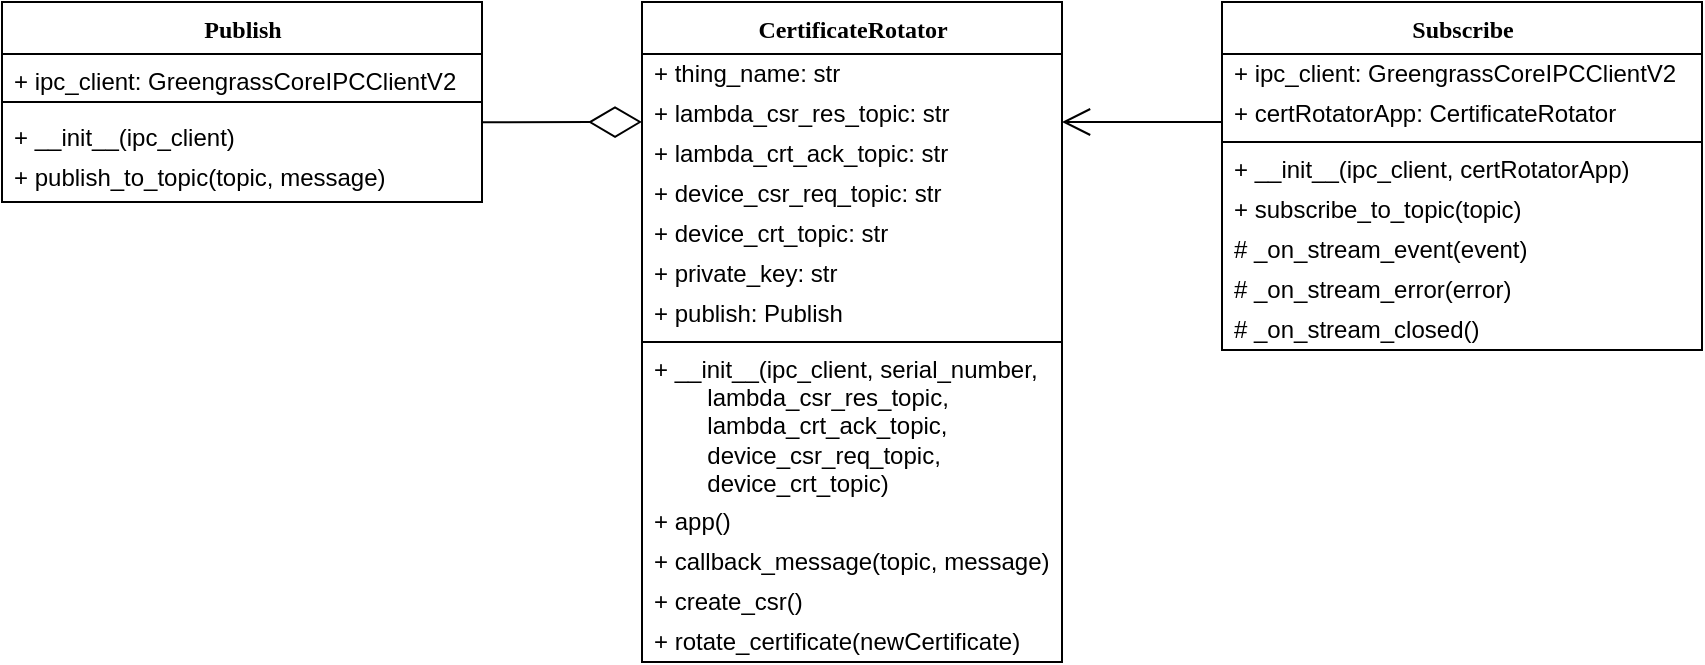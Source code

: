<mxfile version="22.0.2" type="device">
  <diagram name="Page-1" id="9f46799a-70d6-7492-0946-bef42562c5a5">
    <mxGraphModel dx="600" dy="355" grid="1" gridSize="10" guides="1" tooltips="1" connect="1" arrows="1" fold="1" page="1" pageScale="1" pageWidth="1100" pageHeight="850" background="none" math="0" shadow="0">
      <root>
        <mxCell id="0" />
        <mxCell id="1" parent="0" />
        <mxCell id="78961159f06e98e8-17" value="Publish" style="swimlane;html=1;fontStyle=1;align=center;verticalAlign=top;childLayout=stackLayout;horizontal=1;startSize=26;horizontalStack=0;resizeParent=1;resizeLast=0;collapsible=1;marginBottom=0;swimlaneFillColor=#ffffff;rounded=0;shadow=0;comic=0;labelBackgroundColor=none;strokeWidth=1;fillColor=none;fontFamily=Verdana;fontSize=12" parent="1" vertex="1">
          <mxGeometry x="120" y="80" width="240" height="100" as="geometry" />
        </mxCell>
        <mxCell id="78961159f06e98e8-21" value="+&amp;nbsp;ipc_client&lt;span style=&quot;background-color: initial;&quot;&gt;:&amp;nbsp;&lt;/span&gt;GreengrassCoreIPCClientV2" style="text;html=1;strokeColor=none;fillColor=none;align=left;verticalAlign=top;spacingLeft=4;spacingRight=4;whiteSpace=wrap;overflow=hidden;rotatable=0;points=[[0,0.5],[1,0.5]];portConstraint=eastwest;" parent="78961159f06e98e8-17" vertex="1">
          <mxGeometry y="26" width="240" height="20" as="geometry" />
        </mxCell>
        <mxCell id="78961159f06e98e8-19" value="" style="line;html=1;strokeWidth=1;fillColor=none;align=left;verticalAlign=middle;spacingTop=-1;spacingLeft=3;spacingRight=3;rotatable=0;labelPosition=right;points=[];portConstraint=eastwest;" parent="78961159f06e98e8-17" vertex="1">
          <mxGeometry y="46" width="240" height="8" as="geometry" />
        </mxCell>
        <mxCell id="78961159f06e98e8-20" value="+&amp;nbsp;__init__(ipc_client&lt;span style=&quot;background-color: initial;&quot;&gt;)&lt;/span&gt;" style="text;html=1;strokeColor=none;fillColor=none;align=left;verticalAlign=top;spacingLeft=4;spacingRight=4;whiteSpace=wrap;overflow=hidden;rotatable=0;points=[[0,0.5],[1,0.5]];portConstraint=eastwest;" parent="78961159f06e98e8-17" vertex="1">
          <mxGeometry y="54" width="240" height="20" as="geometry" />
        </mxCell>
        <mxCell id="78961159f06e98e8-27" value="+&amp;nbsp;publish_to_topic&lt;span style=&quot;background-color: initial;&quot;&gt;(topic, message)&lt;/span&gt;" style="text;html=1;strokeColor=none;fillColor=none;align=left;verticalAlign=top;spacingLeft=4;spacingRight=4;whiteSpace=wrap;overflow=hidden;rotatable=0;points=[[0,0.5],[1,0.5]];portConstraint=eastwest;" parent="78961159f06e98e8-17" vertex="1">
          <mxGeometry y="74" width="240" height="20" as="geometry" />
        </mxCell>
        <mxCell id="78961159f06e98e8-30" value="CertificateRotator" style="swimlane;html=1;fontStyle=1;align=center;verticalAlign=top;childLayout=stackLayout;horizontal=1;startSize=26;horizontalStack=0;resizeParent=1;resizeLast=0;collapsible=1;marginBottom=0;swimlaneFillColor=#ffffff;rounded=0;shadow=0;comic=0;labelBackgroundColor=none;strokeWidth=1;fillColor=none;fontFamily=Verdana;fontSize=12" parent="1" vertex="1">
          <mxGeometry x="440" y="80" width="210" height="330" as="geometry" />
        </mxCell>
        <mxCell id="78961159f06e98e8-31" value="+&amp;nbsp;thing_name&lt;span style=&quot;background-color: initial;&quot;&gt;: str&lt;/span&gt;" style="text;html=1;strokeColor=none;fillColor=none;align=left;verticalAlign=middle;spacingLeft=4;spacingRight=4;whiteSpace=wrap;overflow=hidden;rotatable=0;points=[[0,0.5],[1,0.5]];portConstraint=eastwest;" parent="78961159f06e98e8-30" vertex="1">
          <mxGeometry y="26" width="210" height="20" as="geometry" />
        </mxCell>
        <mxCell id="78961159f06e98e8-32" value="+&amp;nbsp;lambda_csr_res_topic&lt;span style=&quot;background-color: initial;&quot;&gt;: str&lt;/span&gt;" style="text;html=1;strokeColor=none;fillColor=none;align=left;verticalAlign=middle;spacingLeft=4;spacingRight=4;whiteSpace=wrap;overflow=hidden;rotatable=0;points=[[0,0.5],[1,0.5]];portConstraint=eastwest;" parent="78961159f06e98e8-30" vertex="1">
          <mxGeometry y="46" width="210" height="20" as="geometry" />
        </mxCell>
        <mxCell id="78961159f06e98e8-33" value="+&amp;nbsp;lambda_crt_ack_topic&lt;span style=&quot;background-color: initial;&quot;&gt;: str&lt;/span&gt;" style="text;html=1;strokeColor=none;fillColor=none;align=left;verticalAlign=middle;spacingLeft=4;spacingRight=4;whiteSpace=wrap;overflow=hidden;rotatable=0;points=[[0,0.5],[1,0.5]];portConstraint=eastwest;" parent="78961159f06e98e8-30" vertex="1">
          <mxGeometry y="66" width="210" height="20" as="geometry" />
        </mxCell>
        <mxCell id="78961159f06e98e8-34" value="+&amp;nbsp;device_csr_req_topic&lt;span style=&quot;background-color: initial;&quot;&gt;: str&lt;/span&gt;" style="text;html=1;strokeColor=none;fillColor=none;align=left;verticalAlign=middle;spacingLeft=4;spacingRight=4;whiteSpace=wrap;overflow=hidden;rotatable=0;points=[[0,0.5],[1,0.5]];portConstraint=eastwest;" parent="78961159f06e98e8-30" vertex="1">
          <mxGeometry y="86" width="210" height="20" as="geometry" />
        </mxCell>
        <mxCell id="78961159f06e98e8-36" value="+&amp;nbsp;device_crt_topic&lt;span style=&quot;background-color: initial;&quot;&gt;: str&lt;/span&gt;" style="text;html=1;strokeColor=none;fillColor=none;align=left;verticalAlign=middle;spacingLeft=4;spacingRight=4;whiteSpace=wrap;overflow=hidden;rotatable=0;points=[[0,0.5],[1,0.5]];portConstraint=eastwest;" parent="78961159f06e98e8-30" vertex="1">
          <mxGeometry y="106" width="210" height="20" as="geometry" />
        </mxCell>
        <mxCell id="78961159f06e98e8-37" value="+&amp;nbsp;private_key&lt;span style=&quot;background-color: initial;&quot;&gt;: str&lt;/span&gt;" style="text;html=1;strokeColor=none;fillColor=none;align=left;verticalAlign=middle;spacingLeft=4;spacingRight=4;whiteSpace=wrap;overflow=hidden;rotatable=0;points=[[0,0.5],[1,0.5]];portConstraint=eastwest;" parent="78961159f06e98e8-30" vertex="1">
          <mxGeometry y="126" width="210" height="20" as="geometry" />
        </mxCell>
        <mxCell id="3I6yvNUeAAabbQL9PENc-1" value="+&amp;nbsp;publish&lt;span style=&quot;background-color: initial;&quot;&gt;:&amp;nbsp;&lt;/span&gt;Publish" style="text;html=1;strokeColor=none;fillColor=none;align=left;verticalAlign=middle;spacingLeft=4;spacingRight=4;whiteSpace=wrap;overflow=hidden;rotatable=0;points=[[0,0.5],[1,0.5]];portConstraint=eastwest;" parent="78961159f06e98e8-30" vertex="1">
          <mxGeometry y="146" width="210" height="20" as="geometry" />
        </mxCell>
        <mxCell id="3I6yvNUeAAabbQL9PENc-2" value="" style="line;html=1;strokeWidth=1;fillColor=none;align=left;verticalAlign=middle;spacingTop=-1;spacingLeft=3;spacingRight=3;rotatable=0;labelPosition=right;points=[];portConstraint=eastwest;" parent="78961159f06e98e8-30" vertex="1">
          <mxGeometry y="166" width="210" height="8" as="geometry" />
        </mxCell>
        <mxCell id="78961159f06e98e8-52" value="+&amp;nbsp;__init__(ipc_client, serial_number,&lt;br&gt;&lt;span style=&quot;white-space: pre;&quot;&gt;&#x9;&lt;/span&gt;lambda_csr_res_topic,&lt;br&gt;&lt;span style=&quot;white-space: pre;&quot;&gt;&#x9;&lt;/span&gt;lambda_crt_ack_topic,&lt;br&gt;&lt;span style=&quot;white-space: pre;&quot;&gt;&#x9;&lt;/span&gt;device_csr_req_topic,&lt;br&gt;&lt;span style=&quot;background-color: initial;&quot;&gt;&lt;span style=&quot;white-space: pre;&quot;&gt;&#x9;&lt;/span&gt;device_crt_topic&lt;/span&gt;&lt;span style=&quot;background-color: initial;&quot;&gt;)&lt;/span&gt;" style="text;html=1;strokeColor=none;fillColor=none;align=left;verticalAlign=middle;spacingLeft=4;spacingRight=4;whiteSpace=wrap;overflow=hidden;rotatable=0;points=[[0,0.5],[1,0.5]];portConstraint=eastwest;" parent="78961159f06e98e8-30" vertex="1">
          <mxGeometry y="174" width="210" height="76" as="geometry" />
        </mxCell>
        <mxCell id="3I6yvNUeAAabbQL9PENc-3" value="+&amp;nbsp;app&lt;span style=&quot;background-color: initial;&quot;&gt;()&lt;/span&gt;" style="text;html=1;strokeColor=none;fillColor=none;align=left;verticalAlign=middle;spacingLeft=4;spacingRight=4;whiteSpace=wrap;overflow=hidden;rotatable=0;points=[[0,0.5],[1,0.5]];portConstraint=eastwest;" parent="78961159f06e98e8-30" vertex="1">
          <mxGeometry y="250" width="210" height="20" as="geometry" />
        </mxCell>
        <mxCell id="3I6yvNUeAAabbQL9PENc-4" value="+&amp;nbsp;callback_message(topic, message&lt;span style=&quot;background-color: initial;&quot;&gt;)&lt;/span&gt;" style="text;html=1;strokeColor=none;fillColor=none;align=left;verticalAlign=middle;spacingLeft=4;spacingRight=4;whiteSpace=wrap;overflow=hidden;rotatable=0;points=[[0,0.5],[1,0.5]];portConstraint=eastwest;" parent="78961159f06e98e8-30" vertex="1">
          <mxGeometry y="270" width="210" height="20" as="geometry" />
        </mxCell>
        <mxCell id="3I6yvNUeAAabbQL9PENc-5" value="+&amp;nbsp;create_csr&lt;span style=&quot;background-color: initial;&quot;&gt;()&lt;/span&gt;" style="text;html=1;strokeColor=none;fillColor=none;align=left;verticalAlign=middle;spacingLeft=4;spacingRight=4;whiteSpace=wrap;overflow=hidden;rotatable=0;points=[[0,0.5],[1,0.5]];portConstraint=eastwest;" parent="78961159f06e98e8-30" vertex="1">
          <mxGeometry y="290" width="210" height="20" as="geometry" />
        </mxCell>
        <mxCell id="3I6yvNUeAAabbQL9PENc-6" value="+&amp;nbsp;rotate_certificate(newCertificate&lt;span style=&quot;background-color: initial;&quot;&gt;)&lt;/span&gt;" style="text;html=1;strokeColor=none;fillColor=none;align=left;verticalAlign=middle;spacingLeft=4;spacingRight=4;whiteSpace=wrap;overflow=hidden;rotatable=0;points=[[0,0.5],[1,0.5]];portConstraint=eastwest;" parent="78961159f06e98e8-30" vertex="1">
          <mxGeometry y="310" width="210" height="20" as="geometry" />
        </mxCell>
        <mxCell id="78961159f06e98e8-43" value="Subscribe" style="swimlane;html=1;fontStyle=1;align=center;verticalAlign=top;childLayout=stackLayout;horizontal=1;startSize=26;horizontalStack=0;resizeParent=1;resizeLast=0;collapsible=1;marginBottom=0;swimlaneFillColor=#ffffff;rounded=0;shadow=0;comic=0;labelBackgroundColor=none;strokeWidth=1;fillColor=none;fontFamily=Verdana;fontSize=12" parent="1" vertex="1">
          <mxGeometry x="730" y="80" width="240" height="174" as="geometry" />
        </mxCell>
        <mxCell id="78961159f06e98e8-44" value="+&amp;nbsp;ipc_client:&amp;nbsp;GreengrassCoreIPCClientV2" style="text;html=1;strokeColor=none;fillColor=none;align=left;verticalAlign=middle;spacingLeft=4;spacingRight=4;whiteSpace=wrap;overflow=hidden;rotatable=0;points=[[0,0.5],[1,0.5]];portConstraint=eastwest;" parent="78961159f06e98e8-43" vertex="1">
          <mxGeometry y="26" width="240" height="20" as="geometry" />
        </mxCell>
        <mxCell id="78961159f06e98e8-45" value="+&amp;nbsp;certRotatorApp&lt;span style=&quot;background-color: initial;&quot;&gt;:&amp;nbsp;&lt;/span&gt;CertificateRotator" style="text;html=1;strokeColor=none;fillColor=none;align=left;verticalAlign=middle;spacingLeft=4;spacingRight=4;whiteSpace=wrap;overflow=hidden;rotatable=0;points=[[0,0.5],[1,0.5]];portConstraint=eastwest;" parent="78961159f06e98e8-43" vertex="1">
          <mxGeometry y="46" width="240" height="20" as="geometry" />
        </mxCell>
        <mxCell id="78961159f06e98e8-51" value="" style="line;html=1;strokeWidth=1;fillColor=none;align=left;verticalAlign=middle;spacingTop=-1;spacingLeft=3;spacingRight=3;rotatable=0;labelPosition=right;points=[];portConstraint=eastwest;" parent="78961159f06e98e8-43" vertex="1">
          <mxGeometry y="66" width="240" height="8" as="geometry" />
        </mxCell>
        <mxCell id="78961159f06e98e8-53" value="+&amp;nbsp;__init__(ipc_client, certRotatorApp&lt;span style=&quot;background-color: initial;&quot;&gt;)&lt;/span&gt;" style="text;html=1;strokeColor=none;fillColor=none;align=left;verticalAlign=middle;spacingLeft=4;spacingRight=4;whiteSpace=wrap;overflow=hidden;rotatable=0;points=[[0,0.5],[1,0.5]];portConstraint=eastwest;" parent="78961159f06e98e8-43" vertex="1">
          <mxGeometry y="74" width="240" height="20" as="geometry" />
        </mxCell>
        <mxCell id="3I6yvNUeAAabbQL9PENc-8" value="+&amp;nbsp;subscribe_to_topic(topic&lt;span style=&quot;background-color: initial;&quot;&gt;)&lt;/span&gt;" style="text;html=1;strokeColor=none;fillColor=none;align=left;verticalAlign=middle;spacingLeft=4;spacingRight=4;whiteSpace=wrap;overflow=hidden;rotatable=0;points=[[0,0.5],[1,0.5]];portConstraint=eastwest;" parent="78961159f06e98e8-43" vertex="1">
          <mxGeometry y="94" width="240" height="20" as="geometry" />
        </mxCell>
        <mxCell id="3I6yvNUeAAabbQL9PENc-9" value="#&amp;nbsp;_on_stream_event&lt;span style=&quot;background-color: initial;&quot;&gt;(event&lt;/span&gt;&lt;span style=&quot;background-color: initial;&quot;&gt;)&lt;/span&gt;" style="text;html=1;strokeColor=none;fillColor=none;align=left;verticalAlign=middle;spacingLeft=4;spacingRight=4;whiteSpace=wrap;overflow=hidden;rotatable=0;points=[[0,0.5],[1,0.5]];portConstraint=eastwest;" parent="78961159f06e98e8-43" vertex="1">
          <mxGeometry y="114" width="240" height="20" as="geometry" />
        </mxCell>
        <mxCell id="3I6yvNUeAAabbQL9PENc-10" value="#&amp;nbsp;_on_stream_error&lt;span style=&quot;background-color: initial;&quot;&gt;(error&lt;/span&gt;&lt;span style=&quot;background-color: initial;&quot;&gt;)&lt;/span&gt;" style="text;html=1;strokeColor=none;fillColor=none;align=left;verticalAlign=middle;spacingLeft=4;spacingRight=4;whiteSpace=wrap;overflow=hidden;rotatable=0;points=[[0,0.5],[1,0.5]];portConstraint=eastwest;" parent="78961159f06e98e8-43" vertex="1">
          <mxGeometry y="134" width="240" height="20" as="geometry" />
        </mxCell>
        <mxCell id="3I6yvNUeAAabbQL9PENc-11" value="#&amp;nbsp;_on_stream_closed&lt;span style=&quot;background-color: initial;&quot;&gt;(&lt;/span&gt;&lt;span style=&quot;background-color: initial;&quot;&gt;)&lt;/span&gt;" style="text;html=1;strokeColor=none;fillColor=none;align=left;verticalAlign=middle;spacingLeft=4;spacingRight=4;whiteSpace=wrap;overflow=hidden;rotatable=0;points=[[0,0.5],[1,0.5]];portConstraint=eastwest;" parent="78961159f06e98e8-43" vertex="1">
          <mxGeometry y="154" width="240" height="20" as="geometry" />
        </mxCell>
        <mxCell id="KQwF1moDyohYFdXyYI15-1" value="" style="endArrow=diamondThin;endFill=0;endSize=24;html=1;rounded=0;exitX=1.001;exitY=0.806;exitDx=0;exitDy=0;exitPerimeter=0;" parent="1" edge="1">
          <mxGeometry width="160" relative="1" as="geometry">
            <mxPoint x="360.24" y="140.12" as="sourcePoint" />
            <mxPoint x="440" y="140" as="targetPoint" />
          </mxGeometry>
        </mxCell>
        <mxCell id="KQwF1moDyohYFdXyYI15-4" value="" style="endArrow=open;endSize=12;html=1;rounded=0;entryX=1;entryY=0.2;entryDx=0;entryDy=0;entryPerimeter=0;exitX=0;exitY=0.5;exitDx=0;exitDy=0;exitPerimeter=0;" parent="1" edge="1">
          <mxGeometry width="160" relative="1" as="geometry">
            <mxPoint x="730" y="140" as="sourcePoint" />
            <mxPoint x="650" y="140" as="targetPoint" />
          </mxGeometry>
        </mxCell>
      </root>
    </mxGraphModel>
  </diagram>
</mxfile>
